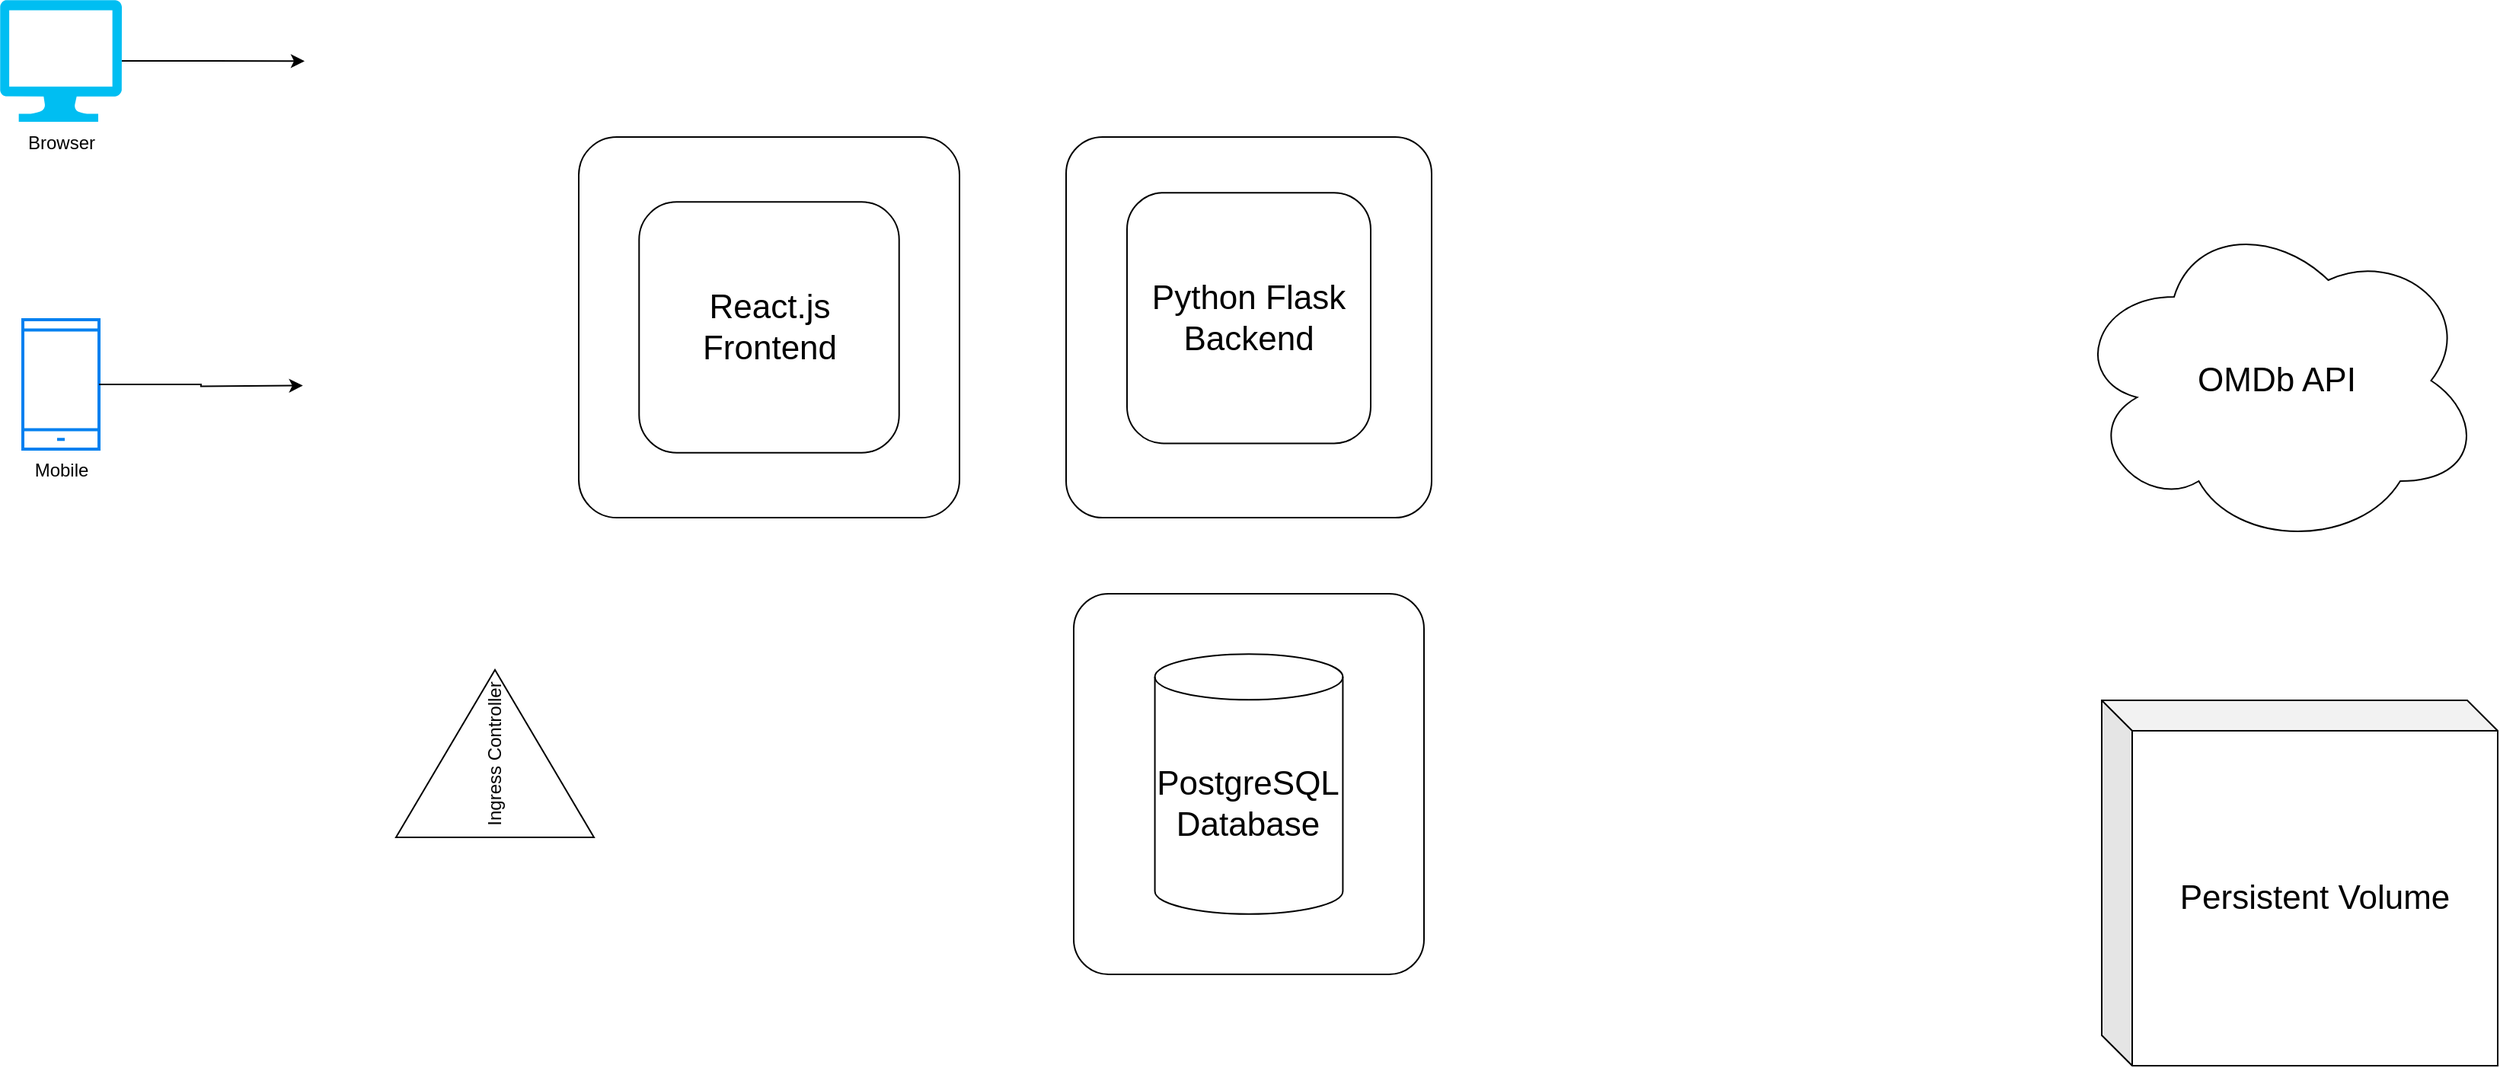 <mxfile version="24.7.12">
  <diagram name="Page-1" id="aVJKDRFR9pVD4KGos5lU">
    <mxGraphModel dx="2554" dy="930" grid="1" gridSize="10" guides="1" tooltips="1" connect="1" arrows="1" fold="1" page="1" pageScale="1" pageWidth="850" pageHeight="1100" math="0" shadow="0">
      <root>
        <mxCell id="0" />
        <mxCell id="1" parent="0" />
        <mxCell id="fNeiMO4bUtMPr8ZshyVa-2" value="Browser" style="verticalLabelPosition=bottom;html=1;verticalAlign=top;align=center;strokeColor=none;fillColor=#00BEF2;shape=mxgraph.azure.computer;pointerEvents=1;" vertex="1" parent="1">
          <mxGeometry x="-410" y="80" width="80" height="80" as="geometry" />
        </mxCell>
        <mxCell id="fNeiMO4bUtMPr8ZshyVa-3" value="Mobile&lt;div&gt;&lt;br&gt;&lt;/div&gt;" style="html=1;verticalLabelPosition=bottom;align=center;labelBackgroundColor=#ffffff;verticalAlign=top;strokeWidth=2;strokeColor=#0080F0;shadow=0;dashed=0;shape=mxgraph.ios7.icons.smartphone;" vertex="1" parent="1">
          <mxGeometry x="-395" y="290" width="50" height="85" as="geometry" />
        </mxCell>
        <mxCell id="fNeiMO4bUtMPr8ZshyVa-7" style="edgeStyle=orthogonalEdgeStyle;rounded=0;orthogonalLoop=1;jettySize=auto;html=1;entryX=0;entryY=0.311;entryDx=0;entryDy=0;entryPerimeter=0;" edge="1" parent="1" source="fNeiMO4bUtMPr8ZshyVa-2">
          <mxGeometry relative="1" as="geometry">
            <mxPoint x="-210" y="120.14" as="targetPoint" />
          </mxGeometry>
        </mxCell>
        <mxCell id="fNeiMO4bUtMPr8ZshyVa-8" style="edgeStyle=orthogonalEdgeStyle;rounded=0;orthogonalLoop=1;jettySize=auto;html=1;entryX=-0.001;entryY=0.599;entryDx=0;entryDy=0;entryPerimeter=0;" edge="1" parent="1" source="fNeiMO4bUtMPr8ZshyVa-3">
          <mxGeometry relative="1" as="geometry">
            <mxPoint x="-211.14" y="333.26" as="targetPoint" />
          </mxGeometry>
        </mxCell>
        <mxCell id="fNeiMO4bUtMPr8ZshyVa-20" value="&lt;font style=&quot;font-size: 22px;&quot;&gt;OMDb API&lt;/font&gt;" style="ellipse;shape=cloud;whiteSpace=wrap;html=1;" vertex="1" parent="1">
          <mxGeometry x="950" y="220" width="270" height="220" as="geometry" />
        </mxCell>
        <mxCell id="fNeiMO4bUtMPr8ZshyVa-21" value="&lt;font style=&quot;font-size: 22px;&quot;&gt;Persistent Volume&lt;/font&gt;" style="shape=cube;whiteSpace=wrap;html=1;boundedLbl=1;backgroundOutline=1;darkOpacity=0.05;darkOpacity2=0.1;" vertex="1" parent="1">
          <mxGeometry x="970" y="540" width="260" height="240" as="geometry" />
        </mxCell>
        <mxCell id="fNeiMO4bUtMPr8ZshyVa-23" value="Entity" style="rounded=1;arcSize=10;whiteSpace=wrap;html=1;align=center;container=1;" vertex="1" parent="1">
          <mxGeometry x="290" y="170" width="240" height="250" as="geometry" />
        </mxCell>
        <mxCell id="fNeiMO4bUtMPr8ZshyVa-19" value="&lt;font style=&quot;font-size: 22px;&quot;&gt;Python Flask Backend&lt;/font&gt;" style="rounded=1;whiteSpace=wrap;html=1;container=1;" vertex="1" parent="fNeiMO4bUtMPr8ZshyVa-23">
          <mxGeometry x="40.0" y="36.585" width="160.0" height="164.634" as="geometry" />
        </mxCell>
        <mxCell id="fNeiMO4bUtMPr8ZshyVa-24" value="Entity" style="rounded=1;arcSize=10;whiteSpace=wrap;html=1;align=center;container=1;" vertex="1" parent="1">
          <mxGeometry x="-30" y="170" width="250" height="250" as="geometry" />
        </mxCell>
        <mxCell id="fNeiMO4bUtMPr8ZshyVa-16" value="&lt;font style=&quot;font-size: 22px;&quot;&gt;React.js Frontend&lt;/font&gt;" style="rounded=1;whiteSpace=wrap;html=1;" vertex="1" parent="fNeiMO4bUtMPr8ZshyVa-24">
          <mxGeometry x="39.634" y="42.683" width="170.732" height="164.634" as="geometry" />
        </mxCell>
        <mxCell id="fNeiMO4bUtMPr8ZshyVa-27" value="Entity" style="rounded=1;arcSize=10;whiteSpace=wrap;html=1;align=center;container=1;" vertex="1" parent="1">
          <mxGeometry x="295" y="470" width="230" height="250" as="geometry" />
        </mxCell>
        <mxCell id="fNeiMO4bUtMPr8ZshyVa-17" value="&lt;font style=&quot;font-size: 22px;&quot;&gt;PostgreSQL Database&lt;/font&gt;" style="shape=cylinder3;whiteSpace=wrap;html=1;boundedLbl=1;backgroundOutline=1;size=15;" vertex="1" parent="fNeiMO4bUtMPr8ZshyVa-27">
          <mxGeometry x="53.293" y="39.634" width="123.415" height="170.732" as="geometry" />
        </mxCell>
        <mxCell id="fNeiMO4bUtMPr8ZshyVa-28" value="Ingress Controller" style="triangle;whiteSpace=wrap;html=1;rotation=-90;" vertex="1" parent="1">
          <mxGeometry x="-140" y="510" width="110" height="130" as="geometry" />
        </mxCell>
      </root>
    </mxGraphModel>
  </diagram>
</mxfile>

